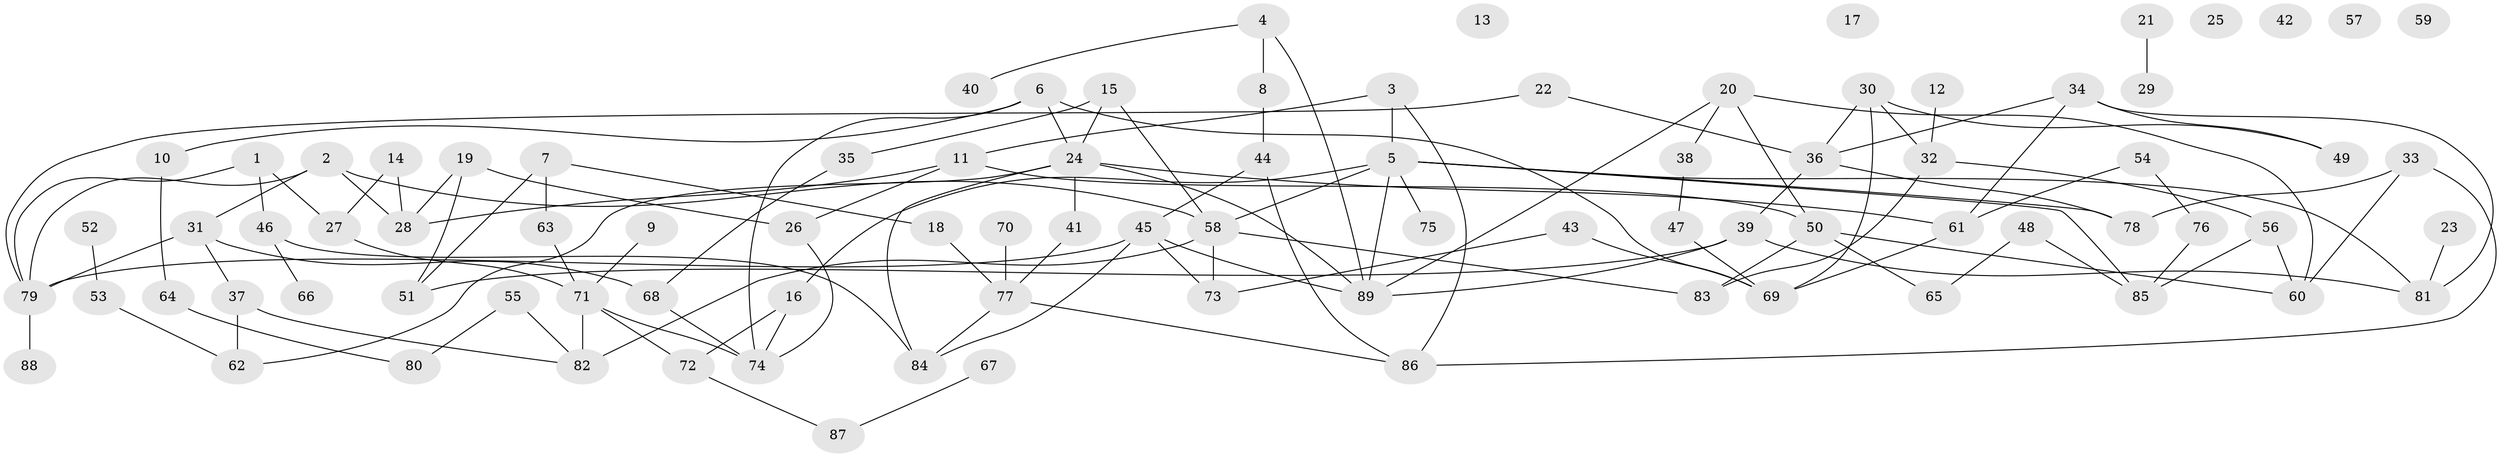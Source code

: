 // coarse degree distribution, {2: 0.14285714285714285, 9: 0.04081632653061224, 5: 0.22448979591836735, 4: 0.14285714285714285, 3: 0.20408163265306123, 7: 0.04081632653061224, 1: 0.14285714285714285, 6: 0.061224489795918366}
// Generated by graph-tools (version 1.1) at 2025/35/03/04/25 23:35:58]
// undirected, 89 vertices, 127 edges
graph export_dot {
  node [color=gray90,style=filled];
  1;
  2;
  3;
  4;
  5;
  6;
  7;
  8;
  9;
  10;
  11;
  12;
  13;
  14;
  15;
  16;
  17;
  18;
  19;
  20;
  21;
  22;
  23;
  24;
  25;
  26;
  27;
  28;
  29;
  30;
  31;
  32;
  33;
  34;
  35;
  36;
  37;
  38;
  39;
  40;
  41;
  42;
  43;
  44;
  45;
  46;
  47;
  48;
  49;
  50;
  51;
  52;
  53;
  54;
  55;
  56;
  57;
  58;
  59;
  60;
  61;
  62;
  63;
  64;
  65;
  66;
  67;
  68;
  69;
  70;
  71;
  72;
  73;
  74;
  75;
  76;
  77;
  78;
  79;
  80;
  81;
  82;
  83;
  84;
  85;
  86;
  87;
  88;
  89;
  1 -- 27;
  1 -- 46;
  1 -- 79;
  2 -- 28;
  2 -- 31;
  2 -- 58;
  2 -- 79;
  3 -- 5;
  3 -- 11;
  3 -- 86;
  4 -- 8;
  4 -- 40;
  4 -- 89;
  5 -- 16;
  5 -- 58;
  5 -- 75;
  5 -- 78;
  5 -- 81;
  5 -- 85;
  5 -- 89;
  6 -- 10;
  6 -- 24;
  6 -- 69;
  6 -- 74;
  7 -- 18;
  7 -- 51;
  7 -- 63;
  8 -- 44;
  9 -- 71;
  10 -- 64;
  11 -- 26;
  11 -- 28;
  11 -- 50;
  12 -- 32;
  14 -- 27;
  14 -- 28;
  15 -- 24;
  15 -- 35;
  15 -- 58;
  16 -- 72;
  16 -- 74;
  18 -- 77;
  19 -- 26;
  19 -- 28;
  19 -- 51;
  20 -- 38;
  20 -- 50;
  20 -- 60;
  20 -- 89;
  21 -- 29;
  22 -- 36;
  22 -- 79;
  23 -- 81;
  24 -- 41;
  24 -- 61;
  24 -- 62;
  24 -- 84;
  24 -- 89;
  26 -- 74;
  27 -- 71;
  30 -- 32;
  30 -- 36;
  30 -- 49;
  30 -- 69;
  31 -- 37;
  31 -- 68;
  31 -- 79;
  32 -- 56;
  32 -- 83;
  33 -- 60;
  33 -- 78;
  33 -- 86;
  34 -- 36;
  34 -- 49;
  34 -- 61;
  34 -- 81;
  35 -- 68;
  36 -- 39;
  36 -- 78;
  37 -- 62;
  37 -- 82;
  38 -- 47;
  39 -- 51;
  39 -- 81;
  39 -- 89;
  41 -- 77;
  43 -- 69;
  43 -- 73;
  44 -- 45;
  44 -- 86;
  45 -- 73;
  45 -- 79;
  45 -- 84;
  45 -- 89;
  46 -- 66;
  46 -- 84;
  47 -- 69;
  48 -- 65;
  48 -- 85;
  50 -- 60;
  50 -- 65;
  50 -- 83;
  52 -- 53;
  53 -- 62;
  54 -- 61;
  54 -- 76;
  55 -- 80;
  55 -- 82;
  56 -- 60;
  56 -- 85;
  58 -- 73;
  58 -- 82;
  58 -- 83;
  61 -- 69;
  63 -- 71;
  64 -- 80;
  67 -- 87;
  68 -- 74;
  70 -- 77;
  71 -- 72;
  71 -- 74;
  71 -- 82;
  72 -- 87;
  76 -- 85;
  77 -- 84;
  77 -- 86;
  79 -- 88;
}

